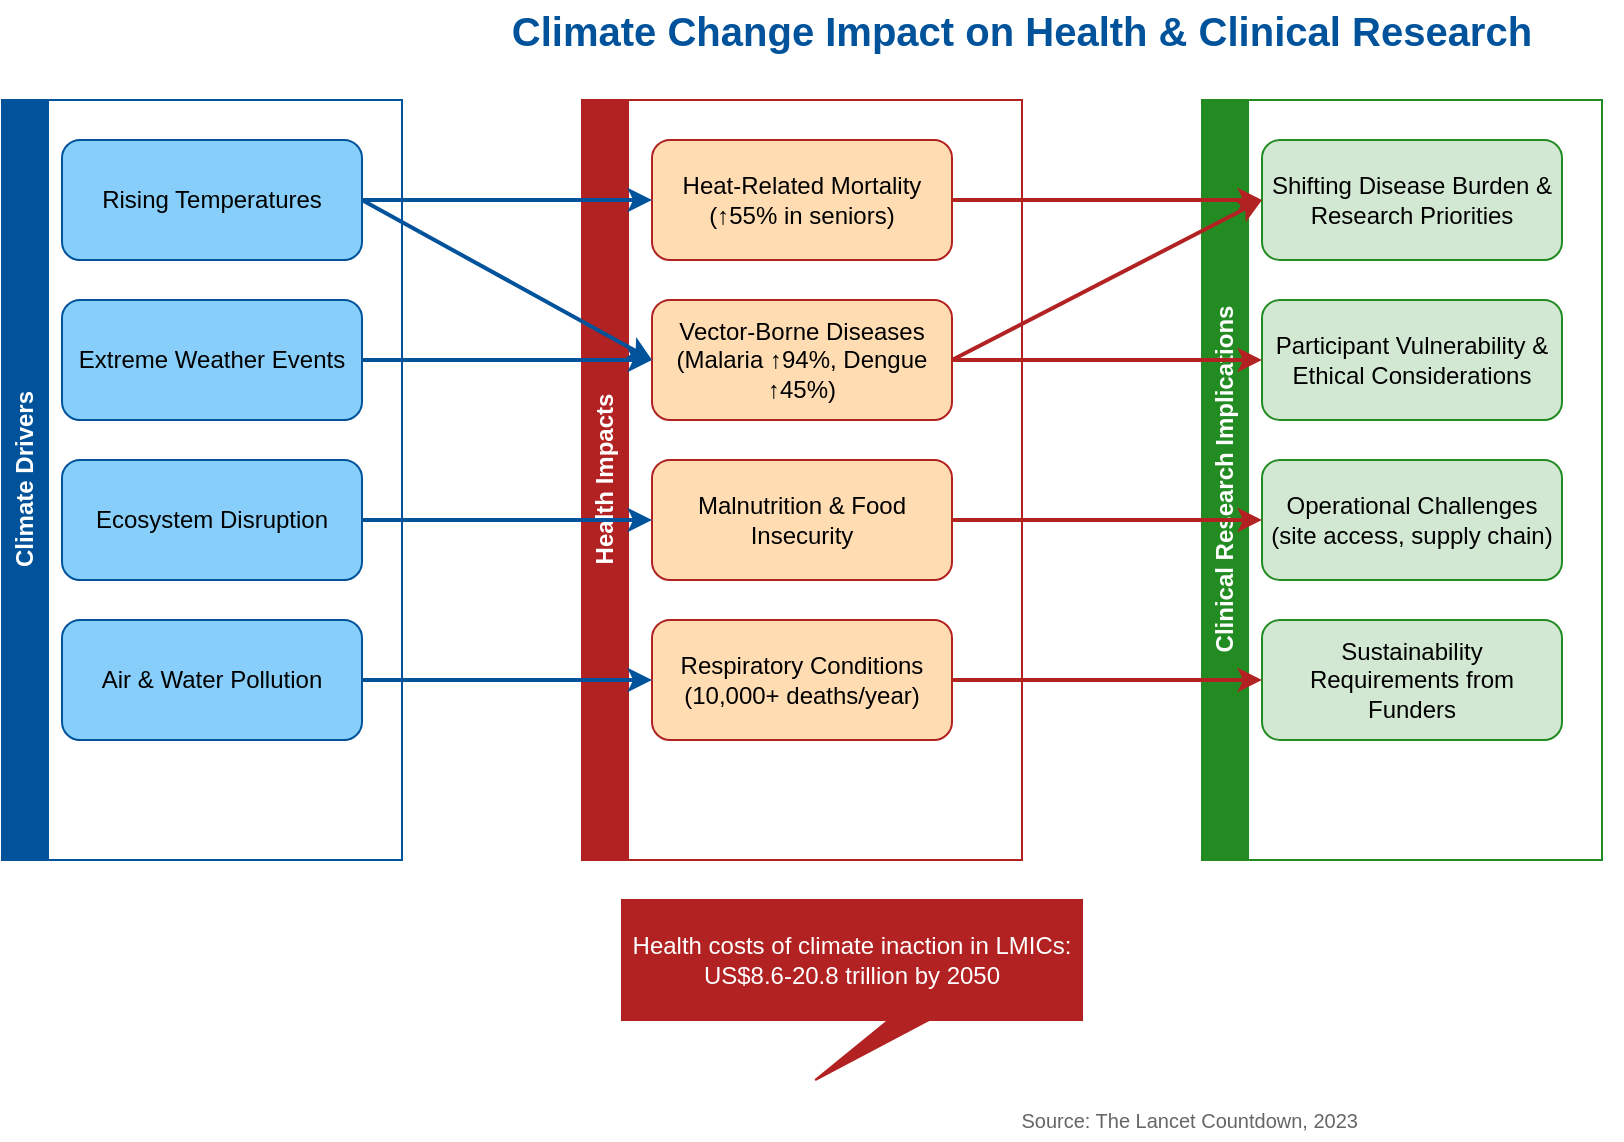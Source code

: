 <mxfile>
    <diagram name="Climate Health Impact Flow" id="climate-health-flow">
        <mxGraphModel dx="499" dy="832" grid="1" gridSize="10" guides="1" tooltips="1" connect="1" arrows="1" fold="1" page="1" pageScale="1" pageWidth="1100" pageHeight="850" math="0" shadow="0">
            <root>
                <mxCell id="0"/>
                <mxCell id="1" parent="0"/>
                <mxCell id="2" value="&lt;font style=&quot;font-size: 20px;&quot;&gt;&lt;b&gt;Climate Change Impact on Health &amp; Clinical Research&lt;/b&gt;&lt;/font&gt;" style="text;html=1;strokeColor=none;fillColor=none;align=center;verticalAlign=middle;whiteSpace=wrap;rounded=0;fontColor=#00539B;" parent="1" vertex="1">
                    <mxGeometry x="250" y="20" width="600" height="30" as="geometry"/>
                </mxCell>
                <mxCell id="3" value="&lt;b&gt;Climate Drivers&lt;/b&gt;" style="swimlane;horizontal=0;whiteSpace=wrap;html=1;fillColor=#00539B;fontColor=#FFFFFF;strokeColor=#00539B;" parent="1" vertex="1">
                    <mxGeometry x="40" y="70" width="200" height="380" as="geometry"/>
                </mxCell>
                <mxCell id="4" value="Rising Temperatures" style="rounded=1;whiteSpace=wrap;html=1;fillColor=#87CEFA;strokeColor=#00539B;fontColor=#000000;" parent="3" vertex="1">
                    <mxGeometry x="30" y="20" width="150" height="60" as="geometry"/>
                </mxCell>
                <mxCell id="5" value="&lt;font&gt;Extreme Weather Events&lt;/font&gt;" style="rounded=1;whiteSpace=wrap;html=1;fillColor=#87CEFA;strokeColor=#00539B;fontColor=#000000;" parent="3" vertex="1">
                    <mxGeometry x="30" y="100" width="150" height="60" as="geometry"/>
                </mxCell>
                <mxCell id="6" value="Ecosystem Disruption" style="rounded=1;whiteSpace=wrap;html=1;fillColor=#87CEFA;strokeColor=#00539B;fontColor=#000000;" parent="3" vertex="1">
                    <mxGeometry x="30" y="180" width="150" height="60" as="geometry"/>
                </mxCell>
                <mxCell id="7" value="&lt;font&gt;Air &amp; Water Pollution&lt;/font&gt;" style="rounded=1;whiteSpace=wrap;html=1;fillColor=#87CEFA;strokeColor=#00539B;fontColor=#000000;" parent="3" vertex="1">
                    <mxGeometry x="30" y="260" width="150" height="60" as="geometry"/>
                </mxCell>
                <mxCell id="8" value="&lt;b&gt;Health Impacts&lt;/b&gt;" style="swimlane;horizontal=0;whiteSpace=wrap;html=1;fillColor=#B22222;fontColor=#FFFFFF;strokeColor=#B22222;" parent="1" vertex="1">
                    <mxGeometry x="330" y="70" width="220" height="380" as="geometry">
                        <mxRectangle x="330" y="70" width="40" height="120" as="alternateBounds"/>
                    </mxGeometry>
                </mxCell>
                <mxCell id="9" value="Heat-Related Mortality &lt;br&gt;(↑55% in seniors)" style="rounded=1;whiteSpace=wrap;html=1;fillColor=#FF8C00;strokeColor=#B22222;fontColor=#000000;fillOpacity=30;" parent="8" vertex="1">
                    <mxGeometry x="35" y="20" width="150" height="60" as="geometry"/>
                </mxCell>
                <mxCell id="10" value="Vector-Borne Diseases&lt;br&gt;(Malaria ↑94%, Dengue ↑45%)" style="rounded=1;whiteSpace=wrap;html=1;fillColor=#FF8C00;strokeColor=#B22222;fontColor=#000000;fillOpacity=30;" parent="8" vertex="1">
                    <mxGeometry x="35" y="100" width="150" height="60" as="geometry"/>
                </mxCell>
                <mxCell id="11" value="Malnutrition &amp; Food Insecurity" style="rounded=1;whiteSpace=wrap;html=1;fillColor=#FF8C00;strokeColor=#B22222;fontColor=#000000;fillOpacity=30;" parent="8" vertex="1">
                    <mxGeometry x="35" y="180" width="150" height="60" as="geometry"/>
                </mxCell>
                <mxCell id="12" value="Respiratory Conditions &lt;br&gt;(10,000+ deaths/year)" style="rounded=1;whiteSpace=wrap;html=1;fillColor=#FF8C00;strokeColor=#B22222;fontColor=#000000;fillOpacity=30;" parent="8" vertex="1">
                    <mxGeometry x="35" y="260" width="150" height="60" as="geometry"/>
                </mxCell>
                <mxCell id="13" value="&lt;b&gt;Clinical Research Implications&lt;/b&gt;" style="swimlane;horizontal=0;whiteSpace=wrap;html=1;fillColor=#228B22;fontColor=#FFFFFF;strokeColor=#228B22;" parent="1" vertex="1">
                    <mxGeometry x="640" y="70" width="200" height="380" as="geometry">
                        <mxRectangle x="640" y="70" width="40" height="200" as="alternateBounds"/>
                    </mxGeometry>
                </mxCell>
                <mxCell id="14" value="Shifting Disease Burden &amp; Research Priorities" style="rounded=1;whiteSpace=wrap;html=1;fillColor=#228B22;strokeColor=#228B22;fontColor=#000000;fillOpacity=20;" parent="13" vertex="1">
                    <mxGeometry x="30" y="20" width="150" height="60" as="geometry"/>
                </mxCell>
                <mxCell id="15" value="Participant Vulnerability &amp; Ethical Considerations" style="rounded=1;whiteSpace=wrap;html=1;fillColor=#228B22;strokeColor=#228B22;fontColor=#000000;fillOpacity=20;" parent="13" vertex="1">
                    <mxGeometry x="30" y="100" width="150" height="60" as="geometry"/>
                </mxCell>
                <mxCell id="16" value="Operational Challenges (site access, supply chain)" style="rounded=1;whiteSpace=wrap;html=1;fillColor=#228B22;strokeColor=#228B22;fontColor=#000000;fillOpacity=20;" parent="13" vertex="1">
                    <mxGeometry x="30" y="180" width="150" height="60" as="geometry"/>
                </mxCell>
                <mxCell id="17" value="Sustainability Requirements from Funders" style="rounded=1;whiteSpace=wrap;html=1;fillColor=#228B22;strokeColor=#228B22;fontColor=#000000;fillOpacity=20;" parent="13" vertex="1">
                    <mxGeometry x="30" y="260" width="150" height="60" as="geometry"/>
                </mxCell>
                <mxCell id="18" value="" style="endArrow=classic;html=1;rounded=0;exitX=1;exitY=0.5;exitDx=0;exitDy=0;entryX=0;entryY=0.5;entryDx=0;entryDy=0;strokeColor=#00539B;strokeWidth=2;" parent="1" source="4" target="9" edge="1">
                    <mxGeometry width="50" height="50" relative="1" as="geometry">
                        <mxPoint x="330" y="390" as="sourcePoint"/>
                        <mxPoint x="380" y="340" as="targetPoint"/>
                    </mxGeometry>
                </mxCell>
                <mxCell id="19" value="" style="endArrow=classic;html=1;rounded=0;exitX=1;exitY=0.5;exitDx=0;exitDy=0;entryX=0;entryY=0.5;entryDx=0;entryDy=0;strokeColor=#00539B;strokeWidth=2;" parent="1" source="4" target="10" edge="1">
                    <mxGeometry width="50" height="50" relative="1" as="geometry">
                        <mxPoint x="330" y="390" as="sourcePoint"/>
                        <mxPoint x="380" y="340" as="targetPoint"/>
                    </mxGeometry>
                </mxCell>
                <mxCell id="20" value="" style="endArrow=classic;html=1;rounded=0;exitX=1;exitY=0.5;exitDx=0;exitDy=0;entryX=0;entryY=0.5;entryDx=0;entryDy=0;strokeColor=#00539B;strokeWidth=2;" parent="1" source="5" target="10" edge="1">
                    <mxGeometry width="50" height="50" relative="1" as="geometry">
                        <mxPoint x="330" y="390" as="sourcePoint"/>
                        <mxPoint x="380" y="340" as="targetPoint"/>
                    </mxGeometry>
                </mxCell>
                <mxCell id="21" value="" style="endArrow=classic;html=1;rounded=0;exitX=1;exitY=0.5;exitDx=0;exitDy=0;entryX=0;entryY=0.5;entryDx=0;entryDy=0;strokeColor=#00539B;strokeWidth=2;" parent="1" source="6" target="11" edge="1">
                    <mxGeometry width="50" height="50" relative="1" as="geometry">
                        <mxPoint x="330" y="390" as="sourcePoint"/>
                        <mxPoint x="380" y="340" as="targetPoint"/>
                    </mxGeometry>
                </mxCell>
                <mxCell id="22" value="" style="endArrow=classic;html=1;rounded=0;exitX=1;exitY=0.5;exitDx=0;exitDy=0;entryX=0;entryY=0.5;entryDx=0;entryDy=0;strokeColor=#00539B;strokeWidth=2;" parent="1" source="7" target="12" edge="1">
                    <mxGeometry width="50" height="50" relative="1" as="geometry">
                        <mxPoint x="330" y="390" as="sourcePoint"/>
                        <mxPoint x="380" y="340" as="targetPoint"/>
                    </mxGeometry>
                </mxCell>
                <mxCell id="23" value="" style="endArrow=classic;html=1;rounded=0;exitX=1;exitY=0.5;exitDx=0;exitDy=0;entryX=0;entryY=0.5;entryDx=0;entryDy=0;strokeColor=#B22222;strokeWidth=2;" parent="1" source="9" target="14" edge="1">
                    <mxGeometry width="50" height="50" relative="1" as="geometry">
                        <mxPoint x="330" y="390" as="sourcePoint"/>
                        <mxPoint x="380" y="340" as="targetPoint"/>
                    </mxGeometry>
                </mxCell>
                <mxCell id="24" value="" style="endArrow=classic;html=1;rounded=0;exitX=1;exitY=0.5;exitDx=0;exitDy=0;entryX=0;entryY=0.5;entryDx=0;entryDy=0;strokeColor=#B22222;strokeWidth=2;" parent="1" source="10" target="14" edge="1">
                    <mxGeometry width="50" height="50" relative="1" as="geometry">
                        <mxPoint x="330" y="390" as="sourcePoint"/>
                        <mxPoint x="380" y="340" as="targetPoint"/>
                    </mxGeometry>
                </mxCell>
                <mxCell id="25" value="" style="endArrow=classic;html=1;rounded=0;exitX=1;exitY=0.5;exitDx=0;exitDy=0;entryX=0;entryY=0.5;entryDx=0;entryDy=0;strokeColor=#B22222;strokeWidth=2;" parent="1" source="10" target="15" edge="1">
                    <mxGeometry width="50" height="50" relative="1" as="geometry">
                        <mxPoint x="330" y="390" as="sourcePoint"/>
                        <mxPoint x="380" y="340" as="targetPoint"/>
                    </mxGeometry>
                </mxCell>
                <mxCell id="26" value="" style="endArrow=classic;html=1;rounded=0;exitX=1;exitY=0.5;exitDx=0;exitDy=0;entryX=0;entryY=0.5;entryDx=0;entryDy=0;strokeColor=#B22222;strokeWidth=2;" parent="1" source="11" target="16" edge="1">
                    <mxGeometry width="50" height="50" relative="1" as="geometry">
                        <mxPoint x="330" y="390" as="sourcePoint"/>
                        <mxPoint x="380" y="340" as="targetPoint"/>
                    </mxGeometry>
                </mxCell>
                <mxCell id="27" value="" style="endArrow=classic;html=1;rounded=0;exitX=1;exitY=0.5;exitDx=0;exitDy=0;entryX=0;entryY=0.5;entryDx=0;entryDy=0;strokeColor=#B22222;strokeWidth=2;" parent="1" source="12" target="17" edge="1">
                    <mxGeometry width="50" height="50" relative="1" as="geometry">
                        <mxPoint x="330" y="390" as="sourcePoint"/>
                        <mxPoint x="380" y="340" as="targetPoint"/>
                    </mxGeometry>
                </mxCell>
                <mxCell id="28" value="Health costs of climate inaction in LMICs:&#10;US$8.6-20.8 trillion by 2050" style="shape=callout;whiteSpace=wrap;html=1;perimeter=calloutPerimeter;position2=0.42;fillColor=#B22222;fontColor=#FFFFFF;strokeColor=#B22222;base=20;size=30;position=0.58;" parent="1" vertex="1">
                    <mxGeometry x="350" y="470" width="230" height="90" as="geometry"/>
                </mxCell>
                <mxCell id="29" value="Source: The Lancet Countdown, 2023" style="text;html=1;strokeColor=none;fillColor=none;align=right;verticalAlign=middle;whiteSpace=wrap;rounded=0;fontColor=#666666;fontSize=10;" parent="1" vertex="1">
                    <mxGeometry x="470" y="570" width="250" height="20" as="geometry"/>
                </mxCell>
            </root>
        </mxGraphModel>
    </diagram>
</mxfile>